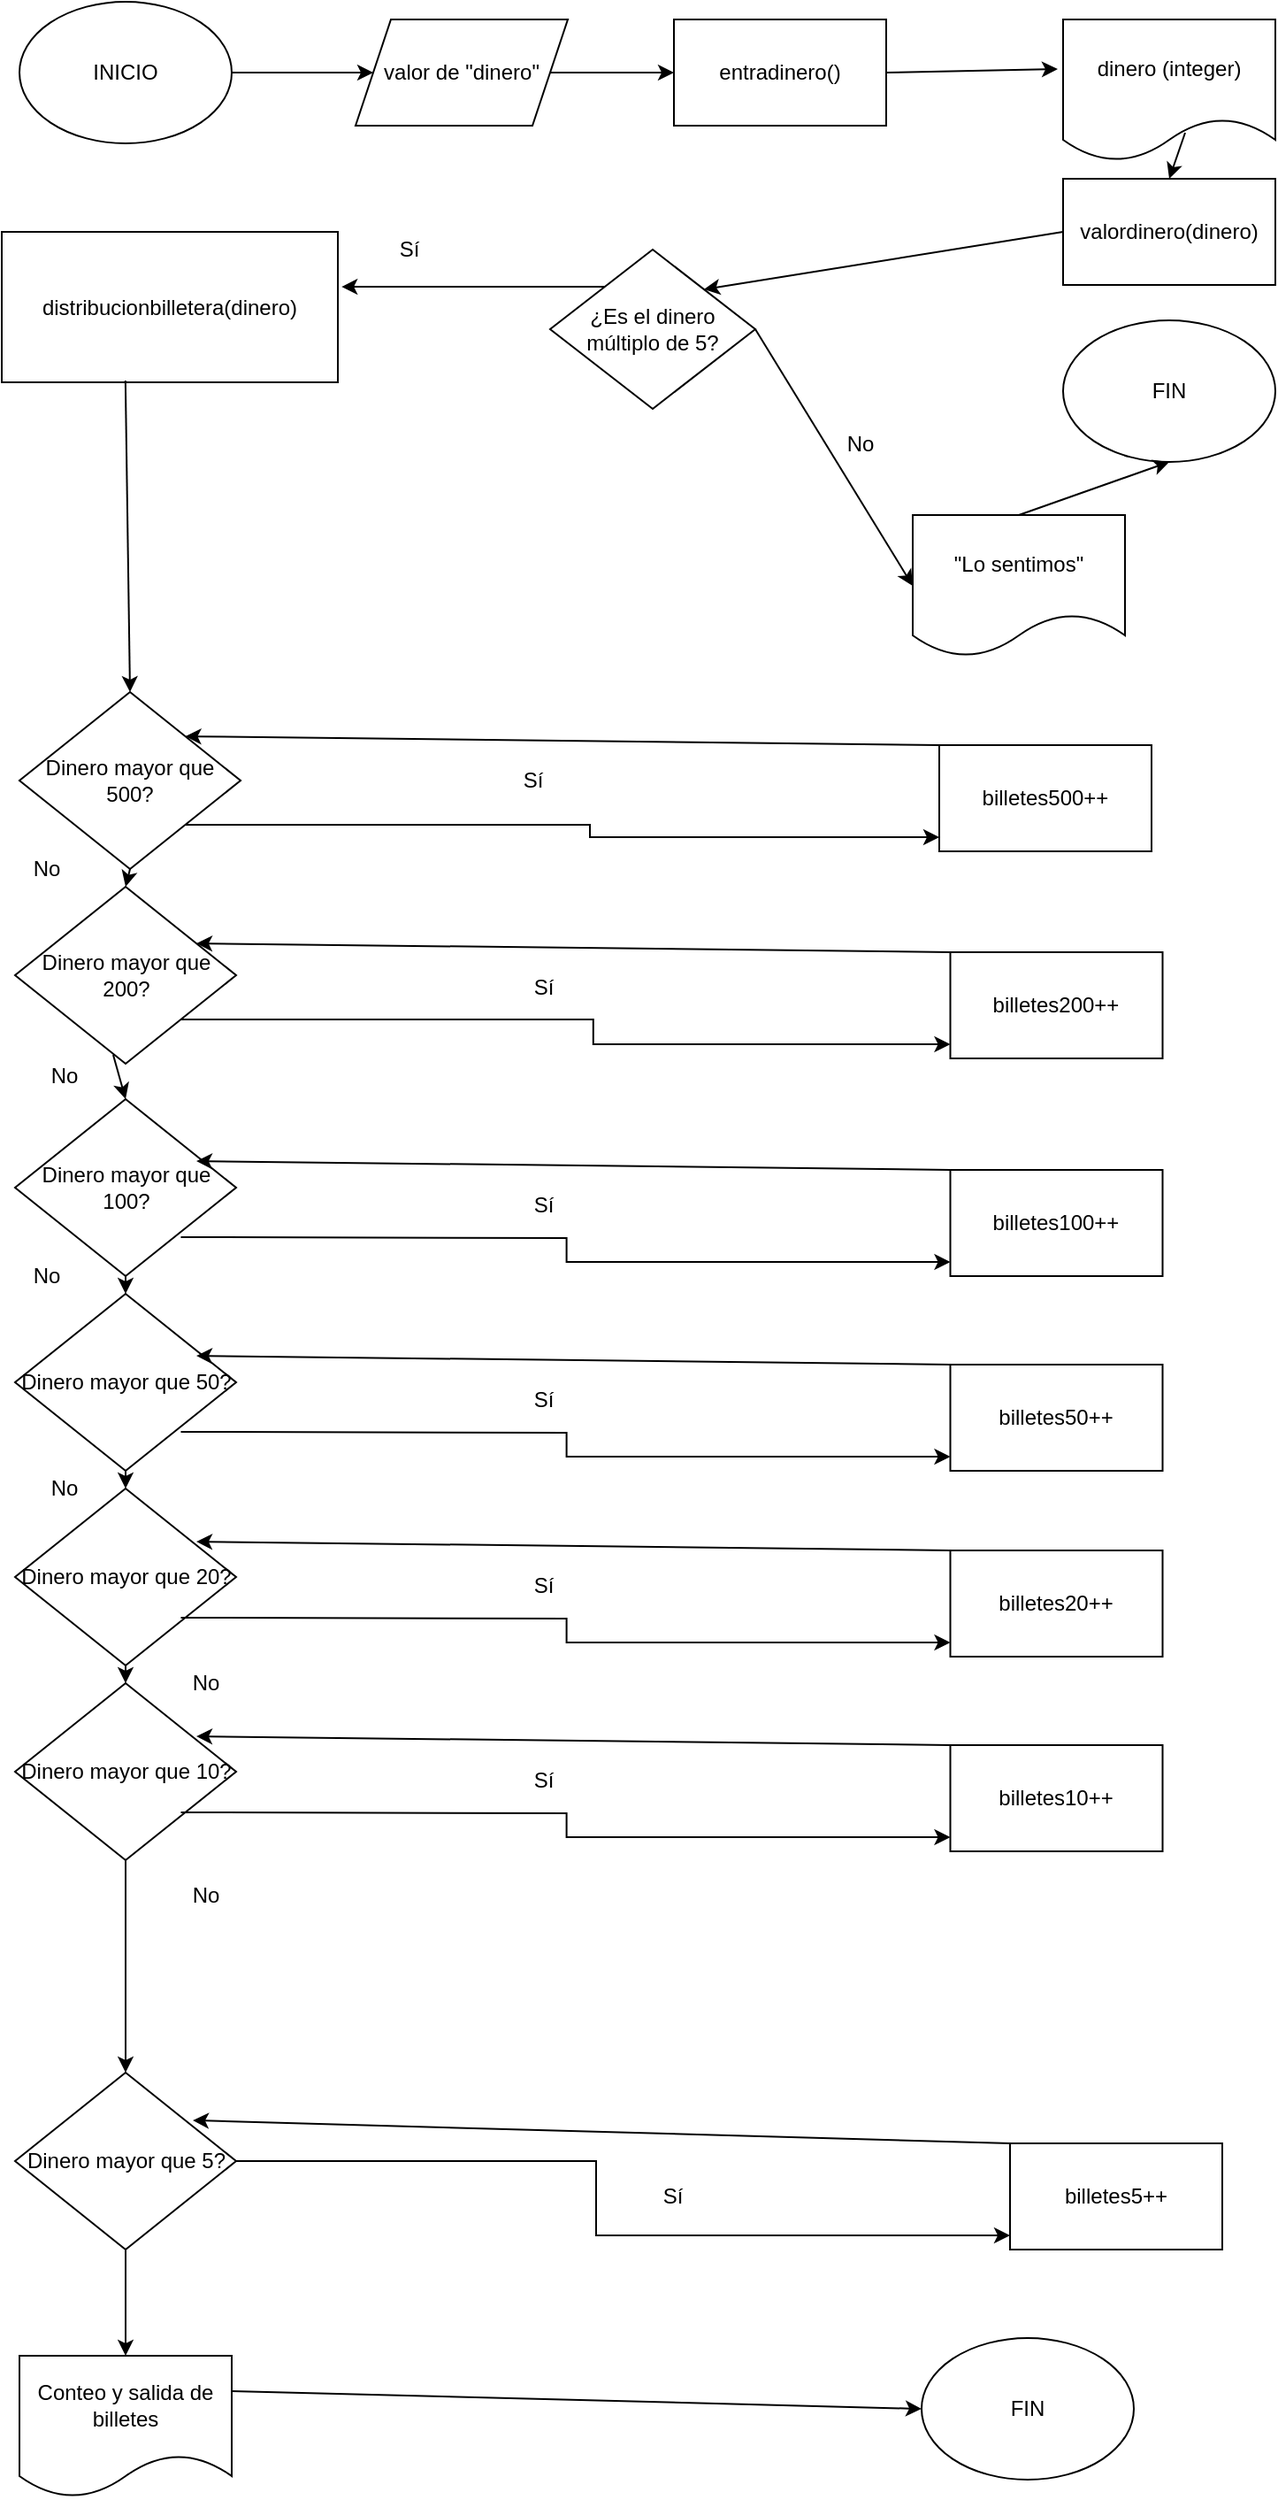 <mxfile version="15.8.5" type="google"><diagram id="C5RBs43oDa-KdzZeNtuy" name="Page-1"><mxGraphModel dx="1422" dy="780" grid="1" gridSize="10" guides="1" tooltips="1" connect="1" arrows="1" fold="1" page="1" pageScale="1" pageWidth="827" pageHeight="1169" math="0" shadow="0"><root><mxCell id="WIyWlLk6GJQsqaUBKTNV-0"/><mxCell id="WIyWlLk6GJQsqaUBKTNV-1" parent="WIyWlLk6GJQsqaUBKTNV-0"/><mxCell id="D2i_t_OOY3ZeRUufeGV6-0" value="INICIO" style="ellipse;whiteSpace=wrap;html=1;" vertex="1" parent="WIyWlLk6GJQsqaUBKTNV-1"><mxGeometry x="60" y="20" width="120" height="80" as="geometry"/></mxCell><mxCell id="D2i_t_OOY3ZeRUufeGV6-1" value="valor de &quot;dinero&quot;" style="shape=parallelogram;perimeter=parallelogramPerimeter;whiteSpace=wrap;html=1;fixedSize=1;" vertex="1" parent="WIyWlLk6GJQsqaUBKTNV-1"><mxGeometry x="250" y="30" width="120" height="60" as="geometry"/></mxCell><mxCell id="D2i_t_OOY3ZeRUufeGV6-2" value="" style="endArrow=classic;html=1;rounded=0;exitX=1;exitY=0.5;exitDx=0;exitDy=0;entryX=0;entryY=0.5;entryDx=0;entryDy=0;" edge="1" parent="WIyWlLk6GJQsqaUBKTNV-1" source="D2i_t_OOY3ZeRUufeGV6-1" target="D2i_t_OOY3ZeRUufeGV6-3"><mxGeometry width="50" height="50" relative="1" as="geometry"><mxPoint x="390" y="440" as="sourcePoint"/><mxPoint x="240" y="220" as="targetPoint"/></mxGeometry></mxCell><mxCell id="D2i_t_OOY3ZeRUufeGV6-3" value="entradinero()" style="rounded=0;whiteSpace=wrap;html=1;" vertex="1" parent="WIyWlLk6GJQsqaUBKTNV-1"><mxGeometry x="430" y="30" width="120" height="60" as="geometry"/></mxCell><mxCell id="D2i_t_OOY3ZeRUufeGV6-4" value="dinero (integer)" style="shape=document;whiteSpace=wrap;html=1;boundedLbl=1;" vertex="1" parent="WIyWlLk6GJQsqaUBKTNV-1"><mxGeometry x="650" y="30" width="120" height="80" as="geometry"/></mxCell><mxCell id="D2i_t_OOY3ZeRUufeGV6-5" value="" style="endArrow=classic;html=1;rounded=0;exitX=1;exitY=0.5;exitDx=0;exitDy=0;entryX=-0.025;entryY=0.35;entryDx=0;entryDy=0;entryPerimeter=0;" edge="1" parent="WIyWlLk6GJQsqaUBKTNV-1" source="D2i_t_OOY3ZeRUufeGV6-3" target="D2i_t_OOY3ZeRUufeGV6-4"><mxGeometry width="50" height="50" relative="1" as="geometry"><mxPoint x="390" y="470" as="sourcePoint"/><mxPoint x="440" y="420" as="targetPoint"/></mxGeometry></mxCell><mxCell id="D2i_t_OOY3ZeRUufeGV6-6" value="valordinero(dinero)" style="rounded=0;whiteSpace=wrap;html=1;" vertex="1" parent="WIyWlLk6GJQsqaUBKTNV-1"><mxGeometry x="650" y="120" width="120" height="60" as="geometry"/></mxCell><mxCell id="D2i_t_OOY3ZeRUufeGV6-18" style="edgeStyle=orthogonalEdgeStyle;rounded=0;orthogonalLoop=1;jettySize=auto;html=1;entryX=1.011;entryY=0.365;entryDx=0;entryDy=0;entryPerimeter=0;" edge="1" parent="WIyWlLk6GJQsqaUBKTNV-1" source="D2i_t_OOY3ZeRUufeGV6-7" target="D2i_t_OOY3ZeRUufeGV6-17"><mxGeometry relative="1" as="geometry"><Array as="points"><mxPoint x="310" y="181"/><mxPoint x="310" y="181"/></Array></mxGeometry></mxCell><mxCell id="D2i_t_OOY3ZeRUufeGV6-7" value="¿Es el dinero múltiplo de 5?" style="rhombus;whiteSpace=wrap;html=1;" vertex="1" parent="WIyWlLk6GJQsqaUBKTNV-1"><mxGeometry x="360" y="160" width="116" height="90" as="geometry"/></mxCell><mxCell id="D2i_t_OOY3ZeRUufeGV6-8" value="Sí" style="text;html=1;align=center;verticalAlign=middle;resizable=0;points=[];autosize=1;strokeColor=none;fillColor=none;" vertex="1" parent="WIyWlLk6GJQsqaUBKTNV-1"><mxGeometry x="265" y="150" width="30" height="20" as="geometry"/></mxCell><mxCell id="D2i_t_OOY3ZeRUufeGV6-9" value="No" style="text;html=1;align=center;verticalAlign=middle;resizable=0;points=[];autosize=1;strokeColor=none;fillColor=none;" vertex="1" parent="WIyWlLk6GJQsqaUBKTNV-1"><mxGeometry x="520" y="260" width="30" height="20" as="geometry"/></mxCell><mxCell id="D2i_t_OOY3ZeRUufeGV6-10" value="&quot;Lo sentimos&quot;" style="shape=document;whiteSpace=wrap;html=1;boundedLbl=1;" vertex="1" parent="WIyWlLk6GJQsqaUBKTNV-1"><mxGeometry x="565" y="310" width="120" height="80" as="geometry"/></mxCell><mxCell id="D2i_t_OOY3ZeRUufeGV6-11" value="FIN" style="ellipse;whiteSpace=wrap;html=1;" vertex="1" parent="WIyWlLk6GJQsqaUBKTNV-1"><mxGeometry x="650" y="200" width="120" height="80" as="geometry"/></mxCell><mxCell id="D2i_t_OOY3ZeRUufeGV6-12" value="" style="endArrow=classic;html=1;rounded=0;exitX=0.575;exitY=0.8;exitDx=0;exitDy=0;exitPerimeter=0;entryX=0.5;entryY=0;entryDx=0;entryDy=0;" edge="1" parent="WIyWlLk6GJQsqaUBKTNV-1" source="D2i_t_OOY3ZeRUufeGV6-4" target="D2i_t_OOY3ZeRUufeGV6-6"><mxGeometry width="50" height="50" relative="1" as="geometry"><mxPoint x="390" y="440" as="sourcePoint"/><mxPoint x="440" y="390" as="targetPoint"/></mxGeometry></mxCell><mxCell id="D2i_t_OOY3ZeRUufeGV6-13" value="" style="endArrow=classic;html=1;rounded=0;exitX=1;exitY=0.5;exitDx=0;exitDy=0;entryX=0;entryY=0.5;entryDx=0;entryDy=0;" edge="1" parent="WIyWlLk6GJQsqaUBKTNV-1" source="D2i_t_OOY3ZeRUufeGV6-0" target="D2i_t_OOY3ZeRUufeGV6-1"><mxGeometry width="50" height="50" relative="1" as="geometry"><mxPoint x="390" y="440" as="sourcePoint"/><mxPoint x="414" y="110" as="targetPoint"/></mxGeometry></mxCell><mxCell id="D2i_t_OOY3ZeRUufeGV6-14" value="" style="endArrow=classic;html=1;rounded=0;exitX=0;exitY=0.5;exitDx=0;exitDy=0;entryX=1;entryY=0;entryDx=0;entryDy=0;" edge="1" parent="WIyWlLk6GJQsqaUBKTNV-1" source="D2i_t_OOY3ZeRUufeGV6-6" target="D2i_t_OOY3ZeRUufeGV6-7"><mxGeometry width="50" height="50" relative="1" as="geometry"><mxPoint x="390" y="440" as="sourcePoint"/><mxPoint x="440" y="390" as="targetPoint"/></mxGeometry></mxCell><mxCell id="D2i_t_OOY3ZeRUufeGV6-15" value="" style="endArrow=classic;html=1;rounded=0;entryX=0;entryY=0.5;entryDx=0;entryDy=0;exitX=1;exitY=0.5;exitDx=0;exitDy=0;" edge="1" parent="WIyWlLk6GJQsqaUBKTNV-1" source="D2i_t_OOY3ZeRUufeGV6-7" target="D2i_t_OOY3ZeRUufeGV6-10"><mxGeometry width="50" height="50" relative="1" as="geometry"><mxPoint x="390" y="440" as="sourcePoint"/><mxPoint x="440" y="390" as="targetPoint"/></mxGeometry></mxCell><mxCell id="D2i_t_OOY3ZeRUufeGV6-16" value="" style="endArrow=classic;html=1;rounded=0;exitX=0.5;exitY=0;exitDx=0;exitDy=0;entryX=0.5;entryY=1;entryDx=0;entryDy=0;" edge="1" parent="WIyWlLk6GJQsqaUBKTNV-1" source="D2i_t_OOY3ZeRUufeGV6-10" target="D2i_t_OOY3ZeRUufeGV6-11"><mxGeometry width="50" height="50" relative="1" as="geometry"><mxPoint x="390" y="440" as="sourcePoint"/><mxPoint x="440" y="390" as="targetPoint"/></mxGeometry></mxCell><mxCell id="D2i_t_OOY3ZeRUufeGV6-17" value="distribucionbilletera(dinero)" style="rounded=0;whiteSpace=wrap;html=1;" vertex="1" parent="WIyWlLk6GJQsqaUBKTNV-1"><mxGeometry x="50" y="150" width="190" height="85" as="geometry"/></mxCell><mxCell id="D2i_t_OOY3ZeRUufeGV6-21" style="edgeStyle=orthogonalEdgeStyle;rounded=0;orthogonalLoop=1;jettySize=auto;html=1;exitX=1;exitY=1;exitDx=0;exitDy=0;entryX=0;entryY=0.867;entryDx=0;entryDy=0;entryPerimeter=0;" edge="1" parent="WIyWlLk6GJQsqaUBKTNV-1" source="D2i_t_OOY3ZeRUufeGV6-19" target="D2i_t_OOY3ZeRUufeGV6-20"><mxGeometry relative="1" as="geometry"/></mxCell><mxCell id="D2i_t_OOY3ZeRUufeGV6-19" value="Dinero mayor que 500?" style="rhombus;whiteSpace=wrap;html=1;" vertex="1" parent="WIyWlLk6GJQsqaUBKTNV-1"><mxGeometry x="60" y="410" width="125" height="100" as="geometry"/></mxCell><mxCell id="D2i_t_OOY3ZeRUufeGV6-20" value="billetes500++" style="rounded=0;whiteSpace=wrap;html=1;" vertex="1" parent="WIyWlLk6GJQsqaUBKTNV-1"><mxGeometry x="580" y="440" width="120" height="60" as="geometry"/></mxCell><mxCell id="D2i_t_OOY3ZeRUufeGV6-22" value="Dinero mayor que 200?" style="rhombus;whiteSpace=wrap;html=1;" vertex="1" parent="WIyWlLk6GJQsqaUBKTNV-1"><mxGeometry x="57.5" y="520" width="125" height="100" as="geometry"/></mxCell><mxCell id="D2i_t_OOY3ZeRUufeGV6-23" value="Dinero mayor que 100?" style="rhombus;whiteSpace=wrap;html=1;" vertex="1" parent="WIyWlLk6GJQsqaUBKTNV-1"><mxGeometry x="57.5" y="640" width="125" height="100" as="geometry"/></mxCell><mxCell id="D2i_t_OOY3ZeRUufeGV6-24" value="Dinero mayor que 50?" style="rhombus;whiteSpace=wrap;html=1;" vertex="1" parent="WIyWlLk6GJQsqaUBKTNV-1"><mxGeometry x="57.5" y="750" width="125" height="100" as="geometry"/></mxCell><mxCell id="D2i_t_OOY3ZeRUufeGV6-25" value="Dinero mayor que 20?" style="rhombus;whiteSpace=wrap;html=1;" vertex="1" parent="WIyWlLk6GJQsqaUBKTNV-1"><mxGeometry x="57.5" y="860" width="125" height="100" as="geometry"/></mxCell><mxCell id="D2i_t_OOY3ZeRUufeGV6-26" value="Dinero mayor que 10?" style="rhombus;whiteSpace=wrap;html=1;" vertex="1" parent="WIyWlLk6GJQsqaUBKTNV-1"><mxGeometry x="57.5" y="970" width="125" height="100" as="geometry"/></mxCell><mxCell id="D2i_t_OOY3ZeRUufeGV6-27" value="Sí" style="text;html=1;align=center;verticalAlign=middle;resizable=0;points=[];autosize=1;strokeColor=none;fillColor=none;" vertex="1" parent="WIyWlLk6GJQsqaUBKTNV-1"><mxGeometry x="335" y="450" width="30" height="20" as="geometry"/></mxCell><mxCell id="D2i_t_OOY3ZeRUufeGV6-28" value="No" style="text;html=1;align=center;verticalAlign=middle;resizable=0;points=[];autosize=1;strokeColor=none;fillColor=none;" vertex="1" parent="WIyWlLk6GJQsqaUBKTNV-1"><mxGeometry x="60" y="500" width="30" height="20" as="geometry"/></mxCell><mxCell id="D2i_t_OOY3ZeRUufeGV6-29" value="" style="endArrow=classic;html=1;rounded=0;entryX=1;entryY=0;entryDx=0;entryDy=0;exitX=0;exitY=0;exitDx=0;exitDy=0;" edge="1" parent="WIyWlLk6GJQsqaUBKTNV-1" source="D2i_t_OOY3ZeRUufeGV6-20" target="D2i_t_OOY3ZeRUufeGV6-19"><mxGeometry width="50" height="50" relative="1" as="geometry"><mxPoint x="390" y="530" as="sourcePoint"/><mxPoint x="440" y="480" as="targetPoint"/></mxGeometry></mxCell><mxCell id="D2i_t_OOY3ZeRUufeGV6-30" value="" style="endArrow=classic;html=1;rounded=0;exitX=0.368;exitY=0.988;exitDx=0;exitDy=0;exitPerimeter=0;entryX=0.5;entryY=0;entryDx=0;entryDy=0;" edge="1" parent="WIyWlLk6GJQsqaUBKTNV-1" source="D2i_t_OOY3ZeRUufeGV6-17" target="D2i_t_OOY3ZeRUufeGV6-19"><mxGeometry width="50" height="50" relative="1" as="geometry"><mxPoint x="390" y="530" as="sourcePoint"/><mxPoint x="440" y="480" as="targetPoint"/></mxGeometry></mxCell><mxCell id="D2i_t_OOY3ZeRUufeGV6-31" style="edgeStyle=orthogonalEdgeStyle;rounded=0;orthogonalLoop=1;jettySize=auto;html=1;exitX=1;exitY=1;exitDx=0;exitDy=0;entryX=0;entryY=0.867;entryDx=0;entryDy=0;entryPerimeter=0;" edge="1" parent="WIyWlLk6GJQsqaUBKTNV-1" target="D2i_t_OOY3ZeRUufeGV6-32" source="D2i_t_OOY3ZeRUufeGV6-22"><mxGeometry relative="1" as="geometry"><mxPoint x="160" y="602" as="sourcePoint"/></mxGeometry></mxCell><mxCell id="D2i_t_OOY3ZeRUufeGV6-32" value="billetes200++" style="rounded=0;whiteSpace=wrap;html=1;" vertex="1" parent="WIyWlLk6GJQsqaUBKTNV-1"><mxGeometry x="586.25" y="557" width="120" height="60" as="geometry"/></mxCell><mxCell id="D2i_t_OOY3ZeRUufeGV6-33" value="Sí" style="text;html=1;align=center;verticalAlign=middle;resizable=0;points=[];autosize=1;strokeColor=none;fillColor=none;" vertex="1" parent="WIyWlLk6GJQsqaUBKTNV-1"><mxGeometry x="341.25" y="567" width="30" height="20" as="geometry"/></mxCell><mxCell id="D2i_t_OOY3ZeRUufeGV6-34" value="" style="endArrow=classic;html=1;rounded=0;entryX=1;entryY=0;entryDx=0;entryDy=0;exitX=0;exitY=0;exitDx=0;exitDy=0;" edge="1" parent="WIyWlLk6GJQsqaUBKTNV-1" source="D2i_t_OOY3ZeRUufeGV6-32"><mxGeometry width="50" height="50" relative="1" as="geometry"><mxPoint x="396.25" y="647" as="sourcePoint"/><mxPoint x="160" y="552" as="targetPoint"/></mxGeometry></mxCell><mxCell id="D2i_t_OOY3ZeRUufeGV6-35" style="edgeStyle=orthogonalEdgeStyle;rounded=0;orthogonalLoop=1;jettySize=auto;html=1;exitX=1;exitY=1;exitDx=0;exitDy=0;entryX=0;entryY=0.867;entryDx=0;entryDy=0;entryPerimeter=0;" edge="1" parent="WIyWlLk6GJQsqaUBKTNV-1" target="D2i_t_OOY3ZeRUufeGV6-36"><mxGeometry relative="1" as="geometry"><mxPoint x="151.25" y="718" as="sourcePoint"/></mxGeometry></mxCell><mxCell id="D2i_t_OOY3ZeRUufeGV6-36" value="billetes100++" style="rounded=0;whiteSpace=wrap;html=1;" vertex="1" parent="WIyWlLk6GJQsqaUBKTNV-1"><mxGeometry x="586.25" y="680" width="120" height="60" as="geometry"/></mxCell><mxCell id="D2i_t_OOY3ZeRUufeGV6-37" value="Sí" style="text;html=1;align=center;verticalAlign=middle;resizable=0;points=[];autosize=1;strokeColor=none;fillColor=none;" vertex="1" parent="WIyWlLk6GJQsqaUBKTNV-1"><mxGeometry x="341.25" y="690" width="30" height="20" as="geometry"/></mxCell><mxCell id="D2i_t_OOY3ZeRUufeGV6-38" value="" style="endArrow=classic;html=1;rounded=0;entryX=1;entryY=0;entryDx=0;entryDy=0;exitX=0;exitY=0;exitDx=0;exitDy=0;" edge="1" parent="WIyWlLk6GJQsqaUBKTNV-1" source="D2i_t_OOY3ZeRUufeGV6-36"><mxGeometry width="50" height="50" relative="1" as="geometry"><mxPoint x="396.25" y="770" as="sourcePoint"/><mxPoint x="160" y="675" as="targetPoint"/></mxGeometry></mxCell><mxCell id="D2i_t_OOY3ZeRUufeGV6-39" style="edgeStyle=orthogonalEdgeStyle;rounded=0;orthogonalLoop=1;jettySize=auto;html=1;exitX=1;exitY=1;exitDx=0;exitDy=0;entryX=0;entryY=0.867;entryDx=0;entryDy=0;entryPerimeter=0;" edge="1" parent="WIyWlLk6GJQsqaUBKTNV-1" target="D2i_t_OOY3ZeRUufeGV6-40"><mxGeometry relative="1" as="geometry"><mxPoint x="151.25" y="828" as="sourcePoint"/></mxGeometry></mxCell><mxCell id="D2i_t_OOY3ZeRUufeGV6-40" value="billetes50++" style="rounded=0;whiteSpace=wrap;html=1;" vertex="1" parent="WIyWlLk6GJQsqaUBKTNV-1"><mxGeometry x="586.25" y="790" width="120" height="60" as="geometry"/></mxCell><mxCell id="D2i_t_OOY3ZeRUufeGV6-41" value="Sí" style="text;html=1;align=center;verticalAlign=middle;resizable=0;points=[];autosize=1;strokeColor=none;fillColor=none;" vertex="1" parent="WIyWlLk6GJQsqaUBKTNV-1"><mxGeometry x="341.25" y="800" width="30" height="20" as="geometry"/></mxCell><mxCell id="D2i_t_OOY3ZeRUufeGV6-42" value="" style="endArrow=classic;html=1;rounded=0;entryX=1;entryY=0;entryDx=0;entryDy=0;exitX=0;exitY=0;exitDx=0;exitDy=0;" edge="1" parent="WIyWlLk6GJQsqaUBKTNV-1" source="D2i_t_OOY3ZeRUufeGV6-40"><mxGeometry width="50" height="50" relative="1" as="geometry"><mxPoint x="396.25" y="880" as="sourcePoint"/><mxPoint x="160" y="785" as="targetPoint"/></mxGeometry></mxCell><mxCell id="D2i_t_OOY3ZeRUufeGV6-43" style="edgeStyle=orthogonalEdgeStyle;rounded=0;orthogonalLoop=1;jettySize=auto;html=1;exitX=1;exitY=1;exitDx=0;exitDy=0;entryX=0;entryY=0.867;entryDx=0;entryDy=0;entryPerimeter=0;" edge="1" parent="WIyWlLk6GJQsqaUBKTNV-1" target="D2i_t_OOY3ZeRUufeGV6-44"><mxGeometry relative="1" as="geometry"><mxPoint x="151.25" y="933" as="sourcePoint"/></mxGeometry></mxCell><mxCell id="D2i_t_OOY3ZeRUufeGV6-44" value="billetes20++" style="rounded=0;whiteSpace=wrap;html=1;" vertex="1" parent="WIyWlLk6GJQsqaUBKTNV-1"><mxGeometry x="586.25" y="895" width="120" height="60" as="geometry"/></mxCell><mxCell id="D2i_t_OOY3ZeRUufeGV6-45" value="Sí" style="text;html=1;align=center;verticalAlign=middle;resizable=0;points=[];autosize=1;strokeColor=none;fillColor=none;" vertex="1" parent="WIyWlLk6GJQsqaUBKTNV-1"><mxGeometry x="341.25" y="905" width="30" height="20" as="geometry"/></mxCell><mxCell id="D2i_t_OOY3ZeRUufeGV6-46" value="" style="endArrow=classic;html=1;rounded=0;entryX=1;entryY=0;entryDx=0;entryDy=0;exitX=0;exitY=0;exitDx=0;exitDy=0;" edge="1" parent="WIyWlLk6GJQsqaUBKTNV-1" source="D2i_t_OOY3ZeRUufeGV6-44"><mxGeometry width="50" height="50" relative="1" as="geometry"><mxPoint x="396.25" y="985" as="sourcePoint"/><mxPoint x="160" y="890" as="targetPoint"/></mxGeometry></mxCell><mxCell id="D2i_t_OOY3ZeRUufeGV6-47" style="edgeStyle=orthogonalEdgeStyle;rounded=0;orthogonalLoop=1;jettySize=auto;html=1;exitX=1;exitY=1;exitDx=0;exitDy=0;entryX=0;entryY=0.867;entryDx=0;entryDy=0;entryPerimeter=0;" edge="1" parent="WIyWlLk6GJQsqaUBKTNV-1" target="D2i_t_OOY3ZeRUufeGV6-48"><mxGeometry relative="1" as="geometry"><mxPoint x="151.25" y="1043" as="sourcePoint"/></mxGeometry></mxCell><mxCell id="D2i_t_OOY3ZeRUufeGV6-48" value="billetes10++" style="rounded=0;whiteSpace=wrap;html=1;" vertex="1" parent="WIyWlLk6GJQsqaUBKTNV-1"><mxGeometry x="586.25" y="1005" width="120" height="60" as="geometry"/></mxCell><mxCell id="D2i_t_OOY3ZeRUufeGV6-49" value="Sí" style="text;html=1;align=center;verticalAlign=middle;resizable=0;points=[];autosize=1;strokeColor=none;fillColor=none;" vertex="1" parent="WIyWlLk6GJQsqaUBKTNV-1"><mxGeometry x="341.25" y="1015" width="30" height="20" as="geometry"/></mxCell><mxCell id="D2i_t_OOY3ZeRUufeGV6-50" value="" style="endArrow=classic;html=1;rounded=0;entryX=1;entryY=0;entryDx=0;entryDy=0;exitX=0;exitY=0;exitDx=0;exitDy=0;" edge="1" parent="WIyWlLk6GJQsqaUBKTNV-1" source="D2i_t_OOY3ZeRUufeGV6-48"><mxGeometry width="50" height="50" relative="1" as="geometry"><mxPoint x="396.25" y="1095" as="sourcePoint"/><mxPoint x="160" y="1000" as="targetPoint"/></mxGeometry></mxCell><mxCell id="D2i_t_OOY3ZeRUufeGV6-51" value="No" style="text;html=1;align=center;verticalAlign=middle;resizable=0;points=[];autosize=1;strokeColor=none;fillColor=none;" vertex="1" parent="WIyWlLk6GJQsqaUBKTNV-1"><mxGeometry x="70" y="617" width="30" height="20" as="geometry"/></mxCell><mxCell id="D2i_t_OOY3ZeRUufeGV6-52" value="No" style="text;html=1;align=center;verticalAlign=middle;resizable=0;points=[];autosize=1;strokeColor=none;fillColor=none;" vertex="1" parent="WIyWlLk6GJQsqaUBKTNV-1"><mxGeometry x="60" y="730" width="30" height="20" as="geometry"/></mxCell><mxCell id="D2i_t_OOY3ZeRUufeGV6-53" value="No" style="text;html=1;align=center;verticalAlign=middle;resizable=0;points=[];autosize=1;strokeColor=none;fillColor=none;" vertex="1" parent="WIyWlLk6GJQsqaUBKTNV-1"><mxGeometry x="70" y="850" width="30" height="20" as="geometry"/></mxCell><mxCell id="D2i_t_OOY3ZeRUufeGV6-54" value="No" style="text;html=1;align=center;verticalAlign=middle;resizable=0;points=[];autosize=1;strokeColor=none;fillColor=none;" vertex="1" parent="WIyWlLk6GJQsqaUBKTNV-1"><mxGeometry x="150" y="960" width="30" height="20" as="geometry"/></mxCell><mxCell id="D2i_t_OOY3ZeRUufeGV6-56" value="" style="endArrow=classic;html=1;rounded=0;exitX=0.5;exitY=1;exitDx=0;exitDy=0;entryX=0.5;entryY=0;entryDx=0;entryDy=0;" edge="1" parent="WIyWlLk6GJQsqaUBKTNV-1" source="D2i_t_OOY3ZeRUufeGV6-19" target="D2i_t_OOY3ZeRUufeGV6-22"><mxGeometry width="50" height="50" relative="1" as="geometry"><mxPoint x="210" y="770" as="sourcePoint"/><mxPoint x="260" y="720" as="targetPoint"/></mxGeometry></mxCell><mxCell id="D2i_t_OOY3ZeRUufeGV6-58" value="" style="endArrow=classic;html=1;rounded=0;exitX=0.444;exitY=0.95;exitDx=0;exitDy=0;exitPerimeter=0;entryX=0.5;entryY=0;entryDx=0;entryDy=0;" edge="1" parent="WIyWlLk6GJQsqaUBKTNV-1" source="D2i_t_OOY3ZeRUufeGV6-22" target="D2i_t_OOY3ZeRUufeGV6-23"><mxGeometry width="50" height="50" relative="1" as="geometry"><mxPoint x="210" y="770" as="sourcePoint"/><mxPoint x="260" y="720" as="targetPoint"/></mxGeometry></mxCell><mxCell id="D2i_t_OOY3ZeRUufeGV6-59" value="" style="endArrow=classic;html=1;rounded=0;exitX=0.5;exitY=1;exitDx=0;exitDy=0;entryX=0.5;entryY=0;entryDx=0;entryDy=0;" edge="1" parent="WIyWlLk6GJQsqaUBKTNV-1" source="D2i_t_OOY3ZeRUufeGV6-23" target="D2i_t_OOY3ZeRUufeGV6-24"><mxGeometry width="50" height="50" relative="1" as="geometry"><mxPoint x="210" y="770" as="sourcePoint"/><mxPoint x="260" y="720" as="targetPoint"/></mxGeometry></mxCell><mxCell id="D2i_t_OOY3ZeRUufeGV6-60" value="" style="endArrow=classic;html=1;rounded=0;exitX=0.5;exitY=1;exitDx=0;exitDy=0;entryX=0.5;entryY=0;entryDx=0;entryDy=0;" edge="1" parent="WIyWlLk6GJQsqaUBKTNV-1" source="D2i_t_OOY3ZeRUufeGV6-24" target="D2i_t_OOY3ZeRUufeGV6-25"><mxGeometry width="50" height="50" relative="1" as="geometry"><mxPoint x="210" y="770" as="sourcePoint"/><mxPoint x="260" y="720" as="targetPoint"/></mxGeometry></mxCell><mxCell id="D2i_t_OOY3ZeRUufeGV6-61" value="" style="endArrow=classic;html=1;rounded=0;exitX=0.5;exitY=1;exitDx=0;exitDy=0;entryX=0.5;entryY=0;entryDx=0;entryDy=0;" edge="1" parent="WIyWlLk6GJQsqaUBKTNV-1" source="D2i_t_OOY3ZeRUufeGV6-25" target="D2i_t_OOY3ZeRUufeGV6-26"><mxGeometry width="50" height="50" relative="1" as="geometry"><mxPoint x="210" y="860" as="sourcePoint"/><mxPoint x="260" y="810" as="targetPoint"/></mxGeometry></mxCell><mxCell id="D2i_t_OOY3ZeRUufeGV6-62" value="Dinero mayor que 5?" style="rhombus;whiteSpace=wrap;html=1;" vertex="1" parent="WIyWlLk6GJQsqaUBKTNV-1"><mxGeometry x="57.5" y="1190" width="125" height="100" as="geometry"/></mxCell><mxCell id="D2i_t_OOY3ZeRUufeGV6-63" style="edgeStyle=orthogonalEdgeStyle;rounded=0;orthogonalLoop=1;jettySize=auto;html=1;entryX=0;entryY=0.867;entryDx=0;entryDy=0;entryPerimeter=0;exitX=1;exitY=0.5;exitDx=0;exitDy=0;" edge="1" parent="WIyWlLk6GJQsqaUBKTNV-1" target="D2i_t_OOY3ZeRUufeGV6-64" source="D2i_t_OOY3ZeRUufeGV6-62"><mxGeometry relative="1" as="geometry"><mxPoint x="210" y="1240" as="sourcePoint"/><Array as="points"><mxPoint x="386" y="1240"/><mxPoint x="386" y="1282"/></Array></mxGeometry></mxCell><mxCell id="D2i_t_OOY3ZeRUufeGV6-64" value="billetes5++" style="rounded=0;whiteSpace=wrap;html=1;" vertex="1" parent="WIyWlLk6GJQsqaUBKTNV-1"><mxGeometry x="620" y="1230" width="120" height="60" as="geometry"/></mxCell><mxCell id="D2i_t_OOY3ZeRUufeGV6-65" value="Sí" style="text;html=1;align=center;verticalAlign=middle;resizable=0;points=[];autosize=1;strokeColor=none;fillColor=none;" vertex="1" parent="WIyWlLk6GJQsqaUBKTNV-1"><mxGeometry x="414" y="1250" width="30" height="20" as="geometry"/></mxCell><mxCell id="D2i_t_OOY3ZeRUufeGV6-66" value="" style="endArrow=classic;html=1;rounded=0;entryX=0.804;entryY=0.27;entryDx=0;entryDy=0;exitX=0;exitY=0;exitDx=0;exitDy=0;entryPerimeter=0;" edge="1" parent="WIyWlLk6GJQsqaUBKTNV-1" source="D2i_t_OOY3ZeRUufeGV6-64" target="D2i_t_OOY3ZeRUufeGV6-62"><mxGeometry width="50" height="50" relative="1" as="geometry"><mxPoint x="396.25" y="1215" as="sourcePoint"/><mxPoint x="160" y="1120" as="targetPoint"/></mxGeometry></mxCell><mxCell id="D2i_t_OOY3ZeRUufeGV6-67" value="No" style="text;html=1;align=center;verticalAlign=middle;resizable=0;points=[];autosize=1;strokeColor=none;fillColor=none;" vertex="1" parent="WIyWlLk6GJQsqaUBKTNV-1"><mxGeometry x="150" y="1080" width="30" height="20" as="geometry"/></mxCell><mxCell id="D2i_t_OOY3ZeRUufeGV6-68" value="Conteo y salida de billetes" style="shape=document;whiteSpace=wrap;html=1;boundedLbl=1;" vertex="1" parent="WIyWlLk6GJQsqaUBKTNV-1"><mxGeometry x="60" y="1350" width="120" height="80" as="geometry"/></mxCell><mxCell id="D2i_t_OOY3ZeRUufeGV6-70" value="FIN" style="ellipse;whiteSpace=wrap;html=1;" vertex="1" parent="WIyWlLk6GJQsqaUBKTNV-1"><mxGeometry x="570" y="1340" width="120" height="80" as="geometry"/></mxCell><mxCell id="D2i_t_OOY3ZeRUufeGV6-71" value="" style="endArrow=classic;html=1;rounded=0;exitX=1;exitY=0.25;exitDx=0;exitDy=0;entryX=0;entryY=0.5;entryDx=0;entryDy=0;" edge="1" parent="WIyWlLk6GJQsqaUBKTNV-1" source="D2i_t_OOY3ZeRUufeGV6-68" target="D2i_t_OOY3ZeRUufeGV6-70"><mxGeometry width="50" height="50" relative="1" as="geometry"><mxPoint x="210" y="1160" as="sourcePoint"/><mxPoint x="260" y="1110" as="targetPoint"/></mxGeometry></mxCell><mxCell id="D2i_t_OOY3ZeRUufeGV6-72" value="" style="endArrow=classic;html=1;rounded=0;exitX=0.5;exitY=1;exitDx=0;exitDy=0;entryX=0.5;entryY=0;entryDx=0;entryDy=0;" edge="1" parent="WIyWlLk6GJQsqaUBKTNV-1" source="D2i_t_OOY3ZeRUufeGV6-62" target="D2i_t_OOY3ZeRUufeGV6-68"><mxGeometry width="50" height="50" relative="1" as="geometry"><mxPoint x="210" y="1160" as="sourcePoint"/><mxPoint x="260" y="1110" as="targetPoint"/></mxGeometry></mxCell><mxCell id="D2i_t_OOY3ZeRUufeGV6-73" value="" style="endArrow=classic;html=1;rounded=0;exitX=0.5;exitY=1;exitDx=0;exitDy=0;entryX=0.5;entryY=0;entryDx=0;entryDy=0;" edge="1" parent="WIyWlLk6GJQsqaUBKTNV-1" source="D2i_t_OOY3ZeRUufeGV6-26" target="D2i_t_OOY3ZeRUufeGV6-62"><mxGeometry width="50" height="50" relative="1" as="geometry"><mxPoint x="210" y="1160" as="sourcePoint"/><mxPoint x="260" y="1110" as="targetPoint"/></mxGeometry></mxCell></root></mxGraphModel></diagram></mxfile>